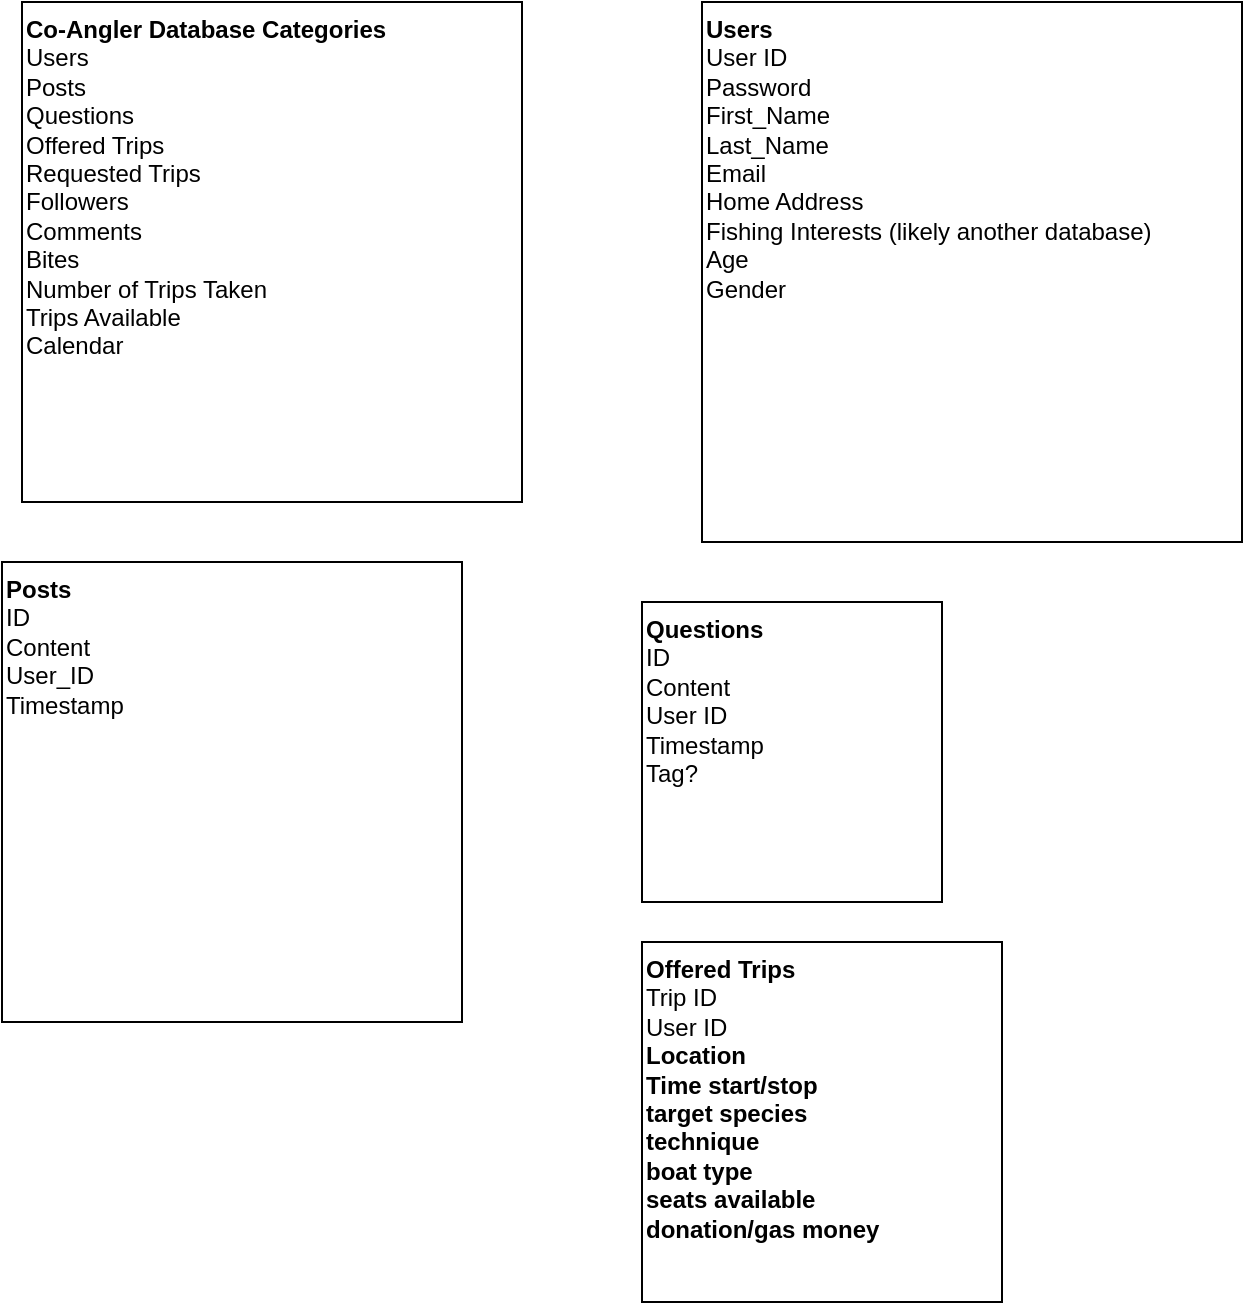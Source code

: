 <mxfile version="20.8.13" type="github">
  <diagram name="Page-1" id="kwYXHQsr2hGeAkd9JKOG">
    <mxGraphModel dx="954" dy="647" grid="1" gridSize="10" guides="1" tooltips="1" connect="1" arrows="1" fold="1" page="1" pageScale="1" pageWidth="850" pageHeight="1100" math="0" shadow="0">
      <root>
        <mxCell id="0" />
        <mxCell id="1" parent="0" />
        <mxCell id="QHiN10BXM5jQWNCL7XFv-16" value="&lt;b&gt;Co-Angler Database Categories&lt;/b&gt;&lt;br&gt;Users&lt;br&gt;Posts&lt;br&gt;Questions&lt;br&gt;Offered Trips&lt;br&gt;Requested Trips&lt;br&gt;Followers&lt;br&gt;Comments&lt;br&gt;Bites&lt;br&gt;Number of Trips Taken&lt;br&gt;Trips Available&lt;br&gt;Calendar&lt;br&gt;" style="whiteSpace=wrap;html=1;aspect=fixed;verticalAlign=top;align=left;" vertex="1" parent="1">
          <mxGeometry x="130" y="180" width="250" height="250" as="geometry" />
        </mxCell>
        <mxCell id="QHiN10BXM5jQWNCL7XFv-17" value="&lt;b&gt;Users&lt;/b&gt;&lt;br&gt;User ID&lt;br&gt;Password&lt;br&gt;First_Name&lt;br&gt;Last_Name&lt;br&gt;Email&lt;br&gt;Home Address&lt;br&gt;Fishing Interests (likely another database)&lt;br&gt;&lt;span style=&quot;white-space: pre;&quot;&gt;Age&lt;br/&gt;Gender&lt;br/&gt;	&lt;/span&gt;" style="whiteSpace=wrap;html=1;aspect=fixed;align=left;verticalAlign=top;" vertex="1" parent="1">
          <mxGeometry x="470" y="180" width="270" height="270" as="geometry" />
        </mxCell>
        <mxCell id="QHiN10BXM5jQWNCL7XFv-18" value="Posts&lt;br&gt;&lt;span style=&quot;font-weight: 400;&quot;&gt;ID&lt;br&gt;&lt;/span&gt;&lt;span style=&quot;font-weight: normal;&quot;&gt;Content&lt;br&gt;User_ID&lt;br&gt;Timestamp&lt;/span&gt;" style="whiteSpace=wrap;html=1;aspect=fixed;align=left;fontStyle=1;verticalAlign=top;" vertex="1" parent="1">
          <mxGeometry x="120" y="460" width="230" height="230" as="geometry" />
        </mxCell>
        <mxCell id="QHiN10BXM5jQWNCL7XFv-19" value="Questions&lt;br&gt;&lt;span style=&quot;font-weight: normal;&quot;&gt;ID&lt;br&gt;Content&lt;br&gt;User ID&lt;br&gt;Timestamp&lt;br&gt;Tag?&lt;/span&gt;" style="whiteSpace=wrap;html=1;aspect=fixed;align=left;verticalAlign=top;fontStyle=1" vertex="1" parent="1">
          <mxGeometry x="440" y="480" width="150" height="150" as="geometry" />
        </mxCell>
        <mxCell id="QHiN10BXM5jQWNCL7XFv-20" value="Offered Trips&lt;br&gt;&lt;span style=&quot;font-weight: 400;&quot;&gt;Trip ID&lt;br&gt;&lt;/span&gt;&lt;span style=&quot;font-weight: normal;&quot;&gt;User ID&lt;br&gt;&lt;/span&gt;Location&lt;br&gt;Time start/stop&lt;br&gt;target species&lt;br&gt;technique&lt;br&gt;boat type&lt;br&gt;seats available&lt;br&gt;donation/gas money" style="whiteSpace=wrap;html=1;aspect=fixed;align=left;fontStyle=1;verticalAlign=top;" vertex="1" parent="1">
          <mxGeometry x="440" y="650" width="180" height="180" as="geometry" />
        </mxCell>
      </root>
    </mxGraphModel>
  </diagram>
</mxfile>
